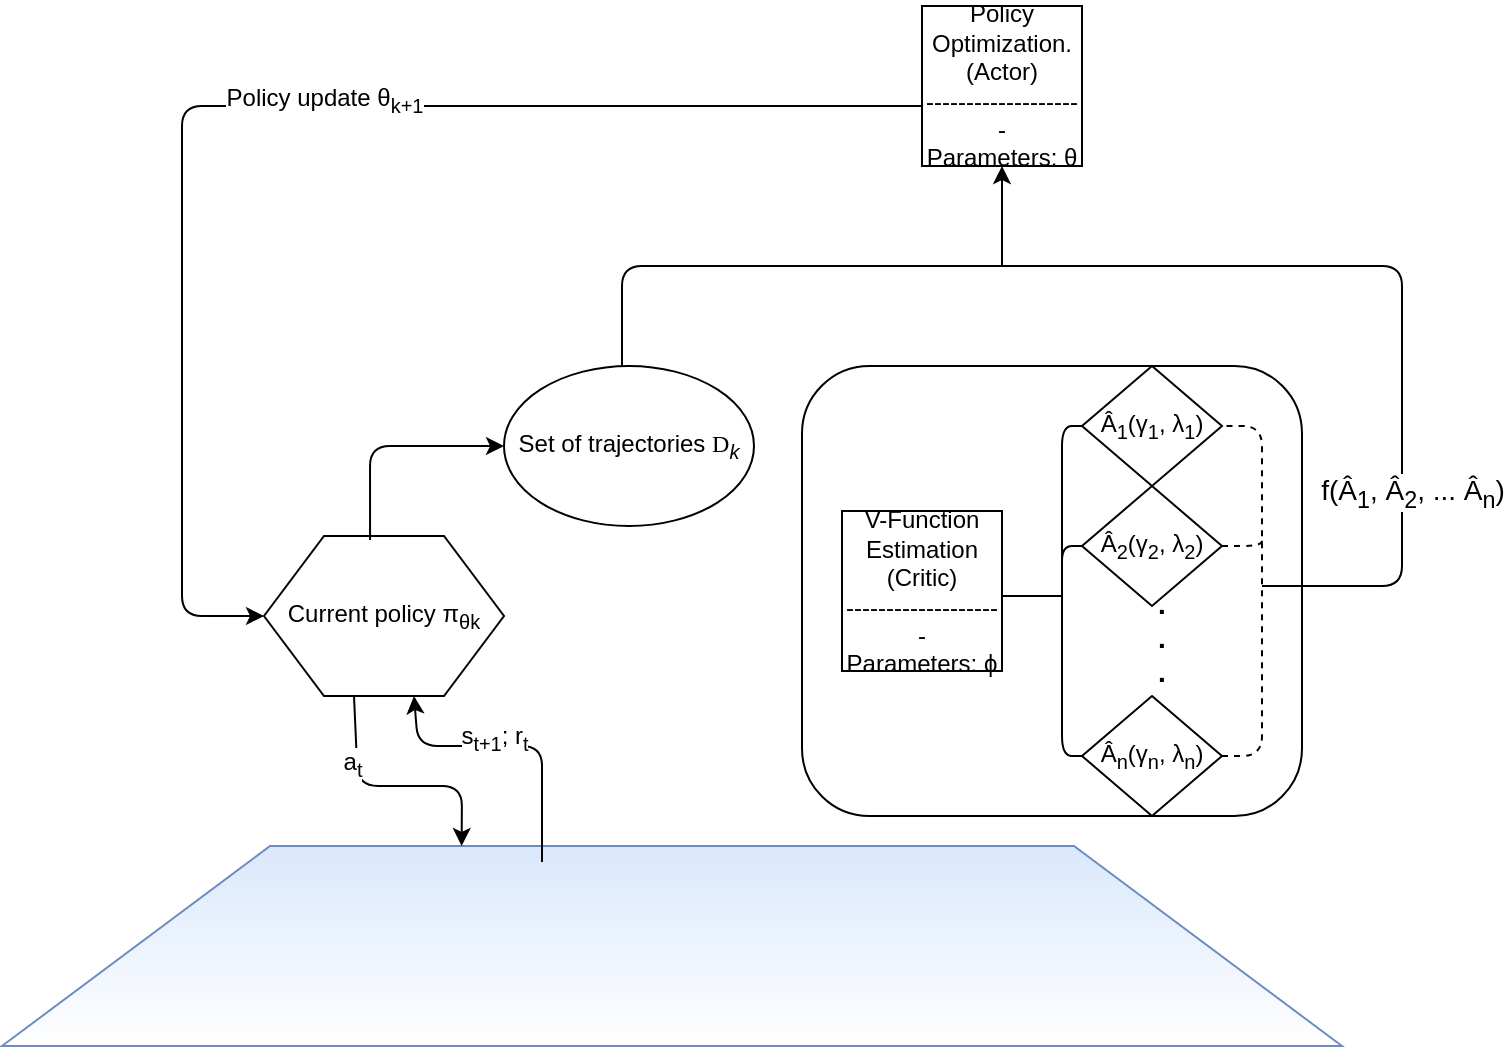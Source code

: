 <mxfile version="12.4.8" type="github">
  <diagram id="CBtYcYN0E58j1hZvyX2C" name="Page-1">
    <mxGraphModel dx="1391" dy="838" grid="1" gridSize="10" guides="1" tooltips="1" connect="1" arrows="1" fold="1" page="1" pageScale="1" pageWidth="827" pageHeight="1169" math="0" shadow="0" extFonts="Mathcal^proxy?url=http%3A%2F%2Fwww.math.union.edu%2F~dpvc%2FjsMath%2Fdownload%2Fextra-fonts%2Fcmbsy10%2F10%2FjsMath-cmbsy10.ttf">
      <root>
        <mxCell id="0"/>
        <mxCell id="1" parent="0"/>
        <mxCell id="RmzvHsGWgh_MH3iOrA_7-23" value="" style="rounded=1;whiteSpace=wrap;html=1;gradientColor=#FFFFFF;" parent="1" vertex="1">
          <mxGeometry x="500" y="370" width="250" height="225" as="geometry"/>
        </mxCell>
        <mxCell id="RmzvHsGWgh_MH3iOrA_7-1" value="" style="shape=trapezoid;perimeter=trapezoidPerimeter;whiteSpace=wrap;html=1;fillColor=#dae8fc;strokeColor=#6c8ebf;gradientColor=#FFFFFF;" parent="1" vertex="1">
          <mxGeometry x="100" y="610" width="670" height="100" as="geometry"/>
        </mxCell>
        <mxCell id="RmzvHsGWgh_MH3iOrA_7-6" value="Current policy π&lt;sub&gt;θk&lt;/sub&gt;" style="shape=hexagon;perimeter=hexagonPerimeter2;whiteSpace=wrap;html=1;" parent="1" vertex="1">
          <mxGeometry x="231" y="455" width="120" height="80" as="geometry"/>
        </mxCell>
        <mxCell id="RmzvHsGWgh_MH3iOrA_7-8" value="" style="endArrow=classic;html=1;entryX=0.625;entryY=1;entryDx=0;entryDy=0;" parent="1" target="RmzvHsGWgh_MH3iOrA_7-6" edge="1">
          <mxGeometry width="50" height="50" relative="1" as="geometry">
            <mxPoint x="370" y="618" as="sourcePoint"/>
            <mxPoint x="410" y="570" as="targetPoint"/>
            <Array as="points">
              <mxPoint x="370" y="560"/>
              <mxPoint x="308" y="560"/>
            </Array>
          </mxGeometry>
        </mxCell>
        <mxCell id="RmzvHsGWgh_MH3iOrA_7-9" value="s&lt;sub&gt;t+1&lt;/sub&gt;; r&lt;sub&gt;t&lt;br&gt;&lt;/sub&gt;" style="text;html=1;align=center;verticalAlign=middle;resizable=0;points=[];labelBackgroundColor=#ffffff;" parent="RmzvHsGWgh_MH3iOrA_7-8" vertex="1" connectable="0">
          <mxGeometry x="0.13" y="-4" relative="1" as="geometry">
            <mxPoint as="offset"/>
          </mxGeometry>
        </mxCell>
        <mxCell id="RmzvHsGWgh_MH3iOrA_7-10" value="" style="endArrow=classic;html=1;exitX=0.375;exitY=1;exitDx=0;exitDy=0;entryX=0.343;entryY=0;entryDx=0;entryDy=0;entryPerimeter=0;" parent="1" source="RmzvHsGWgh_MH3iOrA_7-6" target="RmzvHsGWgh_MH3iOrA_7-1" edge="1">
          <mxGeometry width="50" height="50" relative="1" as="geometry">
            <mxPoint x="280" y="670" as="sourcePoint"/>
            <mxPoint x="380" y="619" as="targetPoint"/>
            <Array as="points">
              <mxPoint x="278" y="580"/>
              <mxPoint x="330" y="580"/>
            </Array>
          </mxGeometry>
        </mxCell>
        <mxCell id="RmzvHsGWgh_MH3iOrA_7-15" value="a&lt;sub&gt;t&lt;/sub&gt;" style="text;html=1;align=center;verticalAlign=middle;resizable=0;points=[];labelBackgroundColor=#ffffff;" parent="RmzvHsGWgh_MH3iOrA_7-10" vertex="1" connectable="0">
          <mxGeometry x="-0.465" y="-3" relative="1" as="geometry">
            <mxPoint as="offset"/>
          </mxGeometry>
        </mxCell>
        <mxCell id="RmzvHsGWgh_MH3iOrA_7-18" value="Set of trajectories &lt;font face=&quot;Mathcal&quot;&gt;D&lt;font face=&quot;Helvetica&quot;&gt;&lt;i&gt;&lt;sub&gt;k&lt;/sub&gt;&lt;/i&gt;&lt;/font&gt;&lt;/font&gt;" style="ellipse;whiteSpace=wrap;html=1;gradientColor=#FFFFFF;" parent="1" vertex="1">
          <mxGeometry x="351" y="370" width="125" height="80" as="geometry"/>
        </mxCell>
        <mxCell id="RmzvHsGWgh_MH3iOrA_7-19" value="&lt;div&gt;Â&lt;sub&gt;1&lt;/sub&gt;(γ&lt;sub&gt;1&lt;/sub&gt;, λ&lt;sub&gt;1&lt;/sub&gt;)&lt;/div&gt;" style="rhombus;whiteSpace=wrap;html=1;gradientColor=#FFFFFF;" parent="1" vertex="1">
          <mxGeometry x="640" y="370" width="70" height="60" as="geometry"/>
        </mxCell>
        <mxCell id="RmzvHsGWgh_MH3iOrA_7-20" value="&lt;div&gt;Â&lt;sub&gt;2&lt;/sub&gt;(γ&lt;sub&gt;2&lt;/sub&gt;, λ&lt;sub&gt;2&lt;/sub&gt;)&lt;/div&gt;" style="rhombus;whiteSpace=wrap;html=1;gradientColor=#FFFFFF;" parent="1" vertex="1">
          <mxGeometry x="640" y="430" width="70" height="60" as="geometry"/>
        </mxCell>
        <mxCell id="RmzvHsGWgh_MH3iOrA_7-21" value="&lt;div&gt;Policy Optimization.&lt;/div&gt;&lt;div&gt;(Actor)&lt;/div&gt;&lt;div&gt;--------------------&lt;br&gt;&lt;/div&gt;&lt;div&gt;Parameters: θ&lt;/div&gt;" style="whiteSpace=wrap;html=1;aspect=fixed;gradientColor=#FFFFFF;" parent="1" vertex="1">
          <mxGeometry x="560" y="190" width="80" height="80" as="geometry"/>
        </mxCell>
        <mxCell id="RmzvHsGWgh_MH3iOrA_7-22" value="" style="endArrow=classic;html=1;entryX=0;entryY=0.5;entryDx=0;entryDy=0;exitX=0.442;exitY=0.025;exitDx=0;exitDy=0;exitPerimeter=0;" parent="1" source="RmzvHsGWgh_MH3iOrA_7-6" target="RmzvHsGWgh_MH3iOrA_7-18" edge="1">
          <mxGeometry width="50" height="50" relative="1" as="geometry">
            <mxPoint x="280" y="450" as="sourcePoint"/>
            <mxPoint x="330" y="380" as="targetPoint"/>
            <Array as="points">
              <mxPoint x="284" y="410"/>
            </Array>
          </mxGeometry>
        </mxCell>
        <mxCell id="RmzvHsGWgh_MH3iOrA_7-30" value="" style="endArrow=none;dashed=1;html=1;entryX=1;entryY=0.5;entryDx=0;entryDy=0;exitX=1;exitY=0.5;exitDx=0;exitDy=0;" parent="1" source="RmzvHsGWgh_MH3iOrA_7-32" target="RmzvHsGWgh_MH3iOrA_7-19" edge="1">
          <mxGeometry width="50" height="50" relative="1" as="geometry">
            <mxPoint x="710" y="570" as="sourcePoint"/>
            <mxPoint x="730" y="435" as="targetPoint"/>
            <Array as="points">
              <mxPoint x="730" y="565"/>
              <mxPoint x="730" y="460"/>
              <mxPoint x="730" y="400"/>
            </Array>
          </mxGeometry>
        </mxCell>
        <mxCell id="RmzvHsGWgh_MH3iOrA_7-31" value="&lt;div&gt;V-Function Estimation&lt;br&gt;&lt;/div&gt;&lt;div&gt;(Critic)&lt;/div&gt;&lt;div&gt;--------------------&lt;br&gt;&lt;/div&gt;&lt;div&gt;Parameters: ϕ&lt;/div&gt;" style="whiteSpace=wrap;html=1;aspect=fixed;gradientColor=#FFFFFF;" parent="1" vertex="1">
          <mxGeometry x="520" y="442.5" width="80" height="80" as="geometry"/>
        </mxCell>
        <mxCell id="RmzvHsGWgh_MH3iOrA_7-32" value="&lt;div&gt;Â&lt;sub&gt;n&lt;/sub&gt;(γ&lt;sub&gt;n&lt;/sub&gt;, λ&lt;sub&gt;n&lt;/sub&gt;)&lt;/div&gt;" style="rhombus;whiteSpace=wrap;html=1;gradientColor=#FFFFFF;" parent="1" vertex="1">
          <mxGeometry x="640" y="535" width="70" height="60" as="geometry"/>
        </mxCell>
        <mxCell id="RmzvHsGWgh_MH3iOrA_7-34" value="" style="endArrow=none;dashed=1;html=1;exitX=1;exitY=0.5;exitDx=0;exitDy=0;" parent="1" source="RmzvHsGWgh_MH3iOrA_7-20" edge="1">
          <mxGeometry width="50" height="50" relative="1" as="geometry">
            <mxPoint x="710" y="525" as="sourcePoint"/>
            <mxPoint x="730" y="455" as="targetPoint"/>
            <Array as="points">
              <mxPoint x="730" y="460"/>
            </Array>
          </mxGeometry>
        </mxCell>
        <mxCell id="RmzvHsGWgh_MH3iOrA_7-37" value="&lt;div style=&quot;font-size: 14px;&quot;&gt;.&lt;/div&gt;&lt;div style=&quot;font-size: 14px;&quot;&gt;.&lt;/div&gt;&lt;div style=&quot;font-size: 14px;&quot;&gt;.&lt;br style=&quot;font-size: 14px;&quot;&gt;&lt;/div&gt;" style="text;html=1;strokeColor=none;fillColor=none;align=center;verticalAlign=middle;whiteSpace=wrap;rounded=0;spacingTop=-18;fontSize=14;fontStyle=1" parent="1" vertex="1">
          <mxGeometry x="660" y="515" width="40" as="geometry"/>
        </mxCell>
        <mxCell id="RmzvHsGWgh_MH3iOrA_7-44" value="" style="endArrow=none;html=1;fontSize=14;entryX=0;entryY=0.5;entryDx=0;entryDy=0;" parent="1" target="RmzvHsGWgh_MH3iOrA_7-19" edge="1">
          <mxGeometry width="50" height="50" relative="1" as="geometry">
            <mxPoint x="630" y="483" as="sourcePoint"/>
            <mxPoint x="630" y="455" as="targetPoint"/>
            <Array as="points">
              <mxPoint x="630" y="465"/>
              <mxPoint x="630" y="400"/>
            </Array>
          </mxGeometry>
        </mxCell>
        <mxCell id="RmzvHsGWgh_MH3iOrA_7-45" value="" style="endArrow=none;html=1;fontSize=14;exitX=0;exitY=0.5;exitDx=0;exitDy=0;entryX=0;entryY=0.5;entryDx=0;entryDy=0;" parent="1" source="RmzvHsGWgh_MH3iOrA_7-32" target="RmzvHsGWgh_MH3iOrA_7-20" edge="1">
          <mxGeometry width="50" height="50" relative="1" as="geometry">
            <mxPoint x="600" y="507.5" as="sourcePoint"/>
            <mxPoint x="650" y="457.5" as="targetPoint"/>
            <Array as="points">
              <mxPoint x="630" y="565"/>
              <mxPoint x="630" y="485"/>
              <mxPoint x="630" y="460"/>
            </Array>
          </mxGeometry>
        </mxCell>
        <mxCell id="RmzvHsGWgh_MH3iOrA_7-46" value="" style="endArrow=none;html=1;fontSize=14;" parent="1" edge="1">
          <mxGeometry width="50" height="50" relative="1" as="geometry">
            <mxPoint x="600" y="485" as="sourcePoint"/>
            <mxPoint x="630" y="485" as="targetPoint"/>
          </mxGeometry>
        </mxCell>
        <mxCell id="RmzvHsGWgh_MH3iOrA_7-51" value="" style="endArrow=none;html=1;fontSize=14;" parent="1" edge="1">
          <mxGeometry width="50" height="50" relative="1" as="geometry">
            <mxPoint x="410" y="370" as="sourcePoint"/>
            <mxPoint x="730" y="480" as="targetPoint"/>
            <Array as="points">
              <mxPoint x="410" y="320"/>
              <mxPoint x="600" y="320"/>
              <mxPoint x="800" y="320"/>
              <mxPoint x="800" y="480"/>
            </Array>
          </mxGeometry>
        </mxCell>
        <mxCell id="RmzvHsGWgh_MH3iOrA_7-55" value="f(Â&lt;sub&gt;1&lt;/sub&gt;, Â&lt;sub&gt;2&lt;/sub&gt;, ... Â&lt;sub&gt;n&lt;/sub&gt;)" style="text;html=1;align=center;verticalAlign=middle;resizable=0;points=[];labelBackgroundColor=#ffffff;fontSize=14;" parent="RmzvHsGWgh_MH3iOrA_7-51" vertex="1" connectable="0">
          <mxGeometry x="0.651" y="5" relative="1" as="geometry">
            <mxPoint as="offset"/>
          </mxGeometry>
        </mxCell>
        <mxCell id="RmzvHsGWgh_MH3iOrA_7-54" value="" style="endArrow=classic;html=1;fontSize=14;" parent="1" target="RmzvHsGWgh_MH3iOrA_7-21" edge="1">
          <mxGeometry width="50" height="50" relative="1" as="geometry">
            <mxPoint x="600" y="320" as="sourcePoint"/>
            <mxPoint x="650" y="270" as="targetPoint"/>
            <Array as="points"/>
          </mxGeometry>
        </mxCell>
        <mxCell id="RmzvHsGWgh_MH3iOrA_7-56" value="" style="endArrow=classic;html=1;fontSize=14;entryX=0;entryY=0.5;entryDx=0;entryDy=0;" parent="1" target="RmzvHsGWgh_MH3iOrA_7-6" edge="1">
          <mxGeometry width="50" height="50" relative="1" as="geometry">
            <mxPoint x="560" y="240" as="sourcePoint"/>
            <mxPoint x="610" y="190" as="targetPoint"/>
            <Array as="points">
              <mxPoint x="190" y="240"/>
              <mxPoint x="190" y="495"/>
            </Array>
          </mxGeometry>
        </mxCell>
        <mxCell id="ZijJecFq53u-MACHuBQo-7" value="Policy update θ&lt;sub&gt;k+1&lt;/sub&gt;" style="text;html=1;align=center;verticalAlign=middle;resizable=0;points=[];labelBackgroundColor=#ffffff;" vertex="1" connectable="0" parent="RmzvHsGWgh_MH3iOrA_7-56">
          <mxGeometry x="-0.102" y="-3" relative="1" as="geometry">
            <mxPoint as="offset"/>
          </mxGeometry>
        </mxCell>
      </root>
    </mxGraphModel>
  </diagram>
</mxfile>
